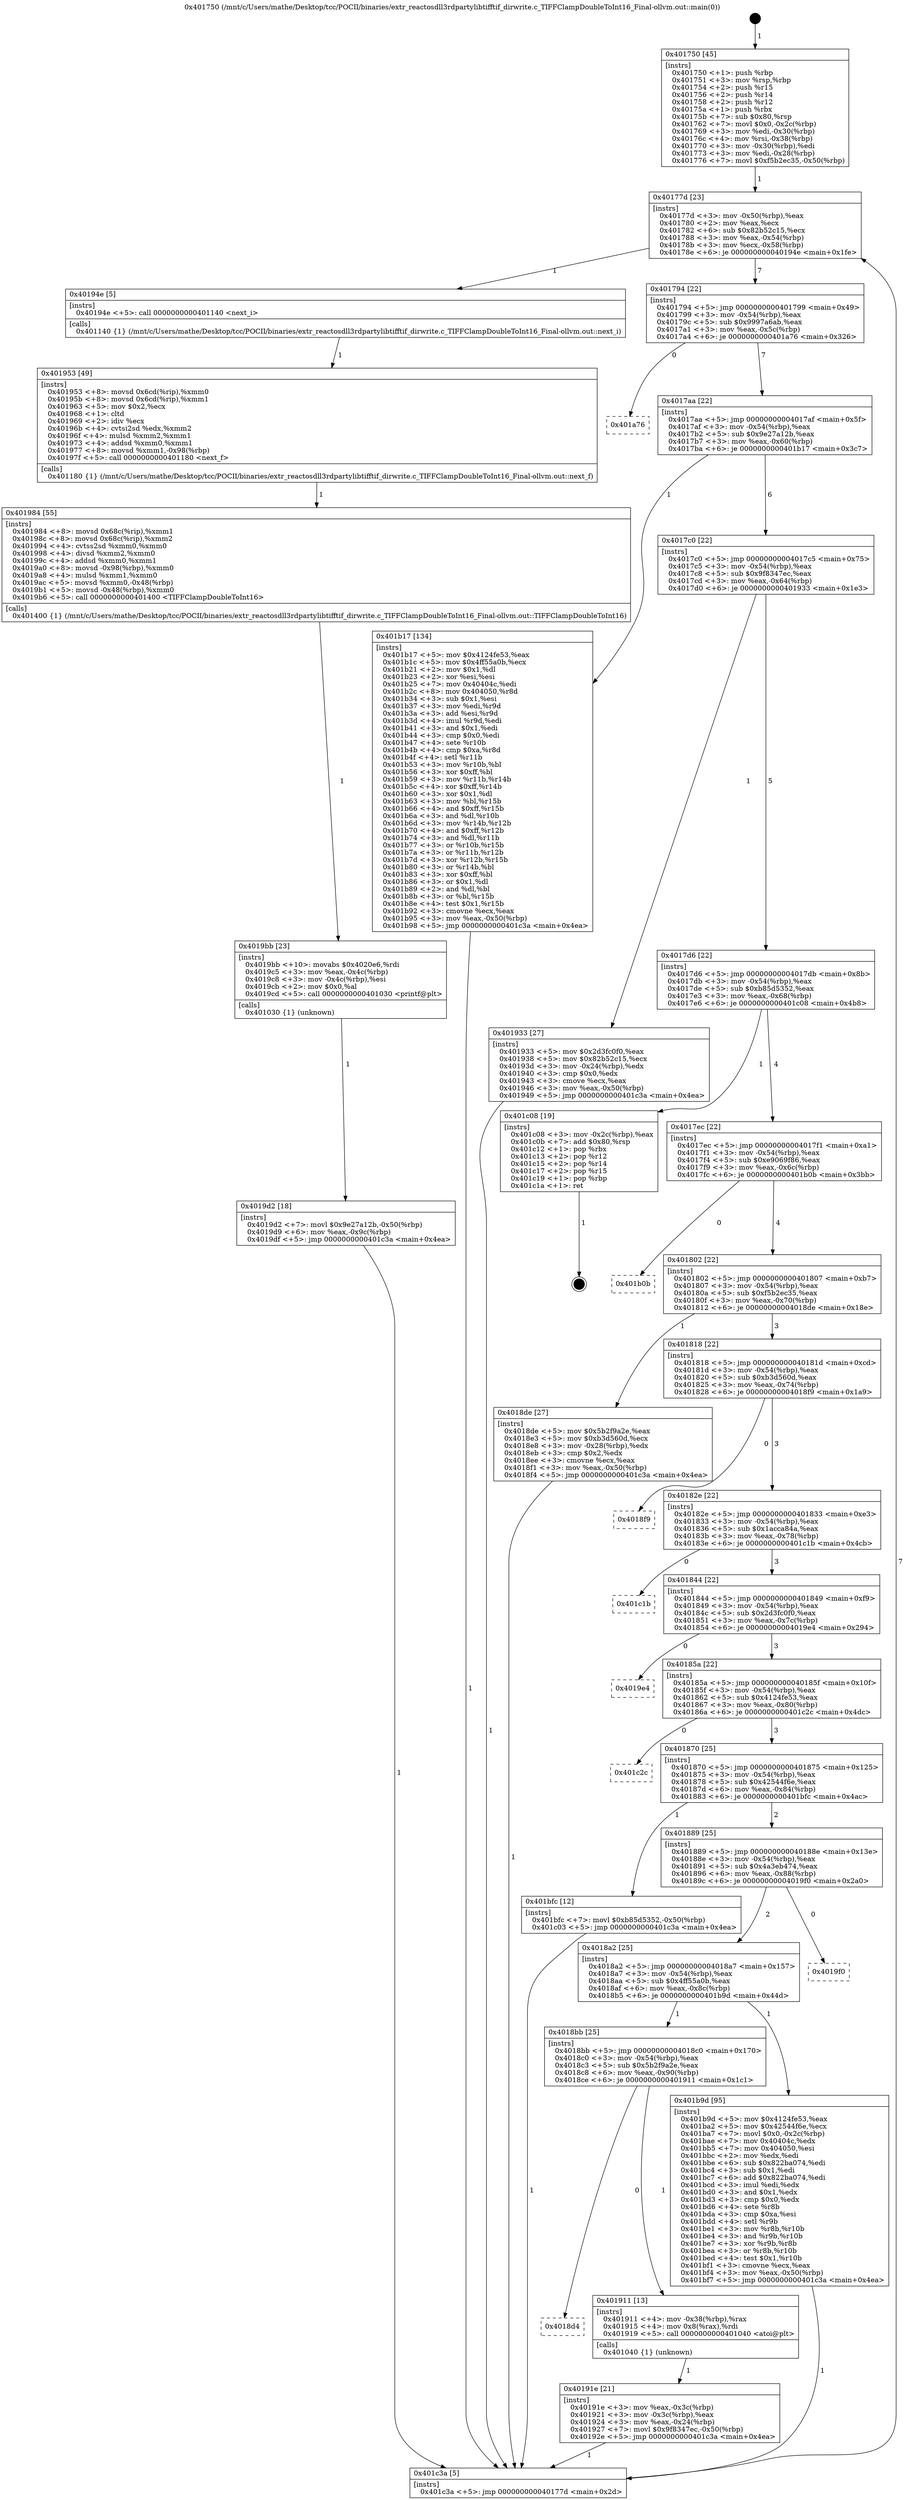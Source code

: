 digraph "0x401750" {
  label = "0x401750 (/mnt/c/Users/mathe/Desktop/tcc/POCII/binaries/extr_reactosdll3rdpartylibtifftif_dirwrite.c_TIFFClampDoubleToInt16_Final-ollvm.out::main(0))"
  labelloc = "t"
  node[shape=record]

  Entry [label="",width=0.3,height=0.3,shape=circle,fillcolor=black,style=filled]
  "0x40177d" [label="{
     0x40177d [23]\l
     | [instrs]\l
     &nbsp;&nbsp;0x40177d \<+3\>: mov -0x50(%rbp),%eax\l
     &nbsp;&nbsp;0x401780 \<+2\>: mov %eax,%ecx\l
     &nbsp;&nbsp;0x401782 \<+6\>: sub $0x82b52c15,%ecx\l
     &nbsp;&nbsp;0x401788 \<+3\>: mov %eax,-0x54(%rbp)\l
     &nbsp;&nbsp;0x40178b \<+3\>: mov %ecx,-0x58(%rbp)\l
     &nbsp;&nbsp;0x40178e \<+6\>: je 000000000040194e \<main+0x1fe\>\l
  }"]
  "0x40194e" [label="{
     0x40194e [5]\l
     | [instrs]\l
     &nbsp;&nbsp;0x40194e \<+5\>: call 0000000000401140 \<next_i\>\l
     | [calls]\l
     &nbsp;&nbsp;0x401140 \{1\} (/mnt/c/Users/mathe/Desktop/tcc/POCII/binaries/extr_reactosdll3rdpartylibtifftif_dirwrite.c_TIFFClampDoubleToInt16_Final-ollvm.out::next_i)\l
  }"]
  "0x401794" [label="{
     0x401794 [22]\l
     | [instrs]\l
     &nbsp;&nbsp;0x401794 \<+5\>: jmp 0000000000401799 \<main+0x49\>\l
     &nbsp;&nbsp;0x401799 \<+3\>: mov -0x54(%rbp),%eax\l
     &nbsp;&nbsp;0x40179c \<+5\>: sub $0x9997a6ab,%eax\l
     &nbsp;&nbsp;0x4017a1 \<+3\>: mov %eax,-0x5c(%rbp)\l
     &nbsp;&nbsp;0x4017a4 \<+6\>: je 0000000000401a76 \<main+0x326\>\l
  }"]
  Exit [label="",width=0.3,height=0.3,shape=circle,fillcolor=black,style=filled,peripheries=2]
  "0x401a76" [label="{
     0x401a76\l
  }", style=dashed]
  "0x4017aa" [label="{
     0x4017aa [22]\l
     | [instrs]\l
     &nbsp;&nbsp;0x4017aa \<+5\>: jmp 00000000004017af \<main+0x5f\>\l
     &nbsp;&nbsp;0x4017af \<+3\>: mov -0x54(%rbp),%eax\l
     &nbsp;&nbsp;0x4017b2 \<+5\>: sub $0x9e27a12b,%eax\l
     &nbsp;&nbsp;0x4017b7 \<+3\>: mov %eax,-0x60(%rbp)\l
     &nbsp;&nbsp;0x4017ba \<+6\>: je 0000000000401b17 \<main+0x3c7\>\l
  }"]
  "0x4019d2" [label="{
     0x4019d2 [18]\l
     | [instrs]\l
     &nbsp;&nbsp;0x4019d2 \<+7\>: movl $0x9e27a12b,-0x50(%rbp)\l
     &nbsp;&nbsp;0x4019d9 \<+6\>: mov %eax,-0x9c(%rbp)\l
     &nbsp;&nbsp;0x4019df \<+5\>: jmp 0000000000401c3a \<main+0x4ea\>\l
  }"]
  "0x401b17" [label="{
     0x401b17 [134]\l
     | [instrs]\l
     &nbsp;&nbsp;0x401b17 \<+5\>: mov $0x4124fe53,%eax\l
     &nbsp;&nbsp;0x401b1c \<+5\>: mov $0x4ff55a0b,%ecx\l
     &nbsp;&nbsp;0x401b21 \<+2\>: mov $0x1,%dl\l
     &nbsp;&nbsp;0x401b23 \<+2\>: xor %esi,%esi\l
     &nbsp;&nbsp;0x401b25 \<+7\>: mov 0x40404c,%edi\l
     &nbsp;&nbsp;0x401b2c \<+8\>: mov 0x404050,%r8d\l
     &nbsp;&nbsp;0x401b34 \<+3\>: sub $0x1,%esi\l
     &nbsp;&nbsp;0x401b37 \<+3\>: mov %edi,%r9d\l
     &nbsp;&nbsp;0x401b3a \<+3\>: add %esi,%r9d\l
     &nbsp;&nbsp;0x401b3d \<+4\>: imul %r9d,%edi\l
     &nbsp;&nbsp;0x401b41 \<+3\>: and $0x1,%edi\l
     &nbsp;&nbsp;0x401b44 \<+3\>: cmp $0x0,%edi\l
     &nbsp;&nbsp;0x401b47 \<+4\>: sete %r10b\l
     &nbsp;&nbsp;0x401b4b \<+4\>: cmp $0xa,%r8d\l
     &nbsp;&nbsp;0x401b4f \<+4\>: setl %r11b\l
     &nbsp;&nbsp;0x401b53 \<+3\>: mov %r10b,%bl\l
     &nbsp;&nbsp;0x401b56 \<+3\>: xor $0xff,%bl\l
     &nbsp;&nbsp;0x401b59 \<+3\>: mov %r11b,%r14b\l
     &nbsp;&nbsp;0x401b5c \<+4\>: xor $0xff,%r14b\l
     &nbsp;&nbsp;0x401b60 \<+3\>: xor $0x1,%dl\l
     &nbsp;&nbsp;0x401b63 \<+3\>: mov %bl,%r15b\l
     &nbsp;&nbsp;0x401b66 \<+4\>: and $0xff,%r15b\l
     &nbsp;&nbsp;0x401b6a \<+3\>: and %dl,%r10b\l
     &nbsp;&nbsp;0x401b6d \<+3\>: mov %r14b,%r12b\l
     &nbsp;&nbsp;0x401b70 \<+4\>: and $0xff,%r12b\l
     &nbsp;&nbsp;0x401b74 \<+3\>: and %dl,%r11b\l
     &nbsp;&nbsp;0x401b77 \<+3\>: or %r10b,%r15b\l
     &nbsp;&nbsp;0x401b7a \<+3\>: or %r11b,%r12b\l
     &nbsp;&nbsp;0x401b7d \<+3\>: xor %r12b,%r15b\l
     &nbsp;&nbsp;0x401b80 \<+3\>: or %r14b,%bl\l
     &nbsp;&nbsp;0x401b83 \<+3\>: xor $0xff,%bl\l
     &nbsp;&nbsp;0x401b86 \<+3\>: or $0x1,%dl\l
     &nbsp;&nbsp;0x401b89 \<+2\>: and %dl,%bl\l
     &nbsp;&nbsp;0x401b8b \<+3\>: or %bl,%r15b\l
     &nbsp;&nbsp;0x401b8e \<+4\>: test $0x1,%r15b\l
     &nbsp;&nbsp;0x401b92 \<+3\>: cmovne %ecx,%eax\l
     &nbsp;&nbsp;0x401b95 \<+3\>: mov %eax,-0x50(%rbp)\l
     &nbsp;&nbsp;0x401b98 \<+5\>: jmp 0000000000401c3a \<main+0x4ea\>\l
  }"]
  "0x4017c0" [label="{
     0x4017c0 [22]\l
     | [instrs]\l
     &nbsp;&nbsp;0x4017c0 \<+5\>: jmp 00000000004017c5 \<main+0x75\>\l
     &nbsp;&nbsp;0x4017c5 \<+3\>: mov -0x54(%rbp),%eax\l
     &nbsp;&nbsp;0x4017c8 \<+5\>: sub $0x9f8347ec,%eax\l
     &nbsp;&nbsp;0x4017cd \<+3\>: mov %eax,-0x64(%rbp)\l
     &nbsp;&nbsp;0x4017d0 \<+6\>: je 0000000000401933 \<main+0x1e3\>\l
  }"]
  "0x4019bb" [label="{
     0x4019bb [23]\l
     | [instrs]\l
     &nbsp;&nbsp;0x4019bb \<+10\>: movabs $0x4020e6,%rdi\l
     &nbsp;&nbsp;0x4019c5 \<+3\>: mov %eax,-0x4c(%rbp)\l
     &nbsp;&nbsp;0x4019c8 \<+3\>: mov -0x4c(%rbp),%esi\l
     &nbsp;&nbsp;0x4019cb \<+2\>: mov $0x0,%al\l
     &nbsp;&nbsp;0x4019cd \<+5\>: call 0000000000401030 \<printf@plt\>\l
     | [calls]\l
     &nbsp;&nbsp;0x401030 \{1\} (unknown)\l
  }"]
  "0x401933" [label="{
     0x401933 [27]\l
     | [instrs]\l
     &nbsp;&nbsp;0x401933 \<+5\>: mov $0x2d3fc0f0,%eax\l
     &nbsp;&nbsp;0x401938 \<+5\>: mov $0x82b52c15,%ecx\l
     &nbsp;&nbsp;0x40193d \<+3\>: mov -0x24(%rbp),%edx\l
     &nbsp;&nbsp;0x401940 \<+3\>: cmp $0x0,%edx\l
     &nbsp;&nbsp;0x401943 \<+3\>: cmove %ecx,%eax\l
     &nbsp;&nbsp;0x401946 \<+3\>: mov %eax,-0x50(%rbp)\l
     &nbsp;&nbsp;0x401949 \<+5\>: jmp 0000000000401c3a \<main+0x4ea\>\l
  }"]
  "0x4017d6" [label="{
     0x4017d6 [22]\l
     | [instrs]\l
     &nbsp;&nbsp;0x4017d6 \<+5\>: jmp 00000000004017db \<main+0x8b\>\l
     &nbsp;&nbsp;0x4017db \<+3\>: mov -0x54(%rbp),%eax\l
     &nbsp;&nbsp;0x4017de \<+5\>: sub $0xb85d5352,%eax\l
     &nbsp;&nbsp;0x4017e3 \<+3\>: mov %eax,-0x68(%rbp)\l
     &nbsp;&nbsp;0x4017e6 \<+6\>: je 0000000000401c08 \<main+0x4b8\>\l
  }"]
  "0x401984" [label="{
     0x401984 [55]\l
     | [instrs]\l
     &nbsp;&nbsp;0x401984 \<+8\>: movsd 0x68c(%rip),%xmm1\l
     &nbsp;&nbsp;0x40198c \<+8\>: movsd 0x68c(%rip),%xmm2\l
     &nbsp;&nbsp;0x401994 \<+4\>: cvtss2sd %xmm0,%xmm0\l
     &nbsp;&nbsp;0x401998 \<+4\>: divsd %xmm2,%xmm0\l
     &nbsp;&nbsp;0x40199c \<+4\>: addsd %xmm0,%xmm1\l
     &nbsp;&nbsp;0x4019a0 \<+8\>: movsd -0x98(%rbp),%xmm0\l
     &nbsp;&nbsp;0x4019a8 \<+4\>: mulsd %xmm1,%xmm0\l
     &nbsp;&nbsp;0x4019ac \<+5\>: movsd %xmm0,-0x48(%rbp)\l
     &nbsp;&nbsp;0x4019b1 \<+5\>: movsd -0x48(%rbp),%xmm0\l
     &nbsp;&nbsp;0x4019b6 \<+5\>: call 0000000000401400 \<TIFFClampDoubleToInt16\>\l
     | [calls]\l
     &nbsp;&nbsp;0x401400 \{1\} (/mnt/c/Users/mathe/Desktop/tcc/POCII/binaries/extr_reactosdll3rdpartylibtifftif_dirwrite.c_TIFFClampDoubleToInt16_Final-ollvm.out::TIFFClampDoubleToInt16)\l
  }"]
  "0x401c08" [label="{
     0x401c08 [19]\l
     | [instrs]\l
     &nbsp;&nbsp;0x401c08 \<+3\>: mov -0x2c(%rbp),%eax\l
     &nbsp;&nbsp;0x401c0b \<+7\>: add $0x80,%rsp\l
     &nbsp;&nbsp;0x401c12 \<+1\>: pop %rbx\l
     &nbsp;&nbsp;0x401c13 \<+2\>: pop %r12\l
     &nbsp;&nbsp;0x401c15 \<+2\>: pop %r14\l
     &nbsp;&nbsp;0x401c17 \<+2\>: pop %r15\l
     &nbsp;&nbsp;0x401c19 \<+1\>: pop %rbp\l
     &nbsp;&nbsp;0x401c1a \<+1\>: ret\l
  }"]
  "0x4017ec" [label="{
     0x4017ec [22]\l
     | [instrs]\l
     &nbsp;&nbsp;0x4017ec \<+5\>: jmp 00000000004017f1 \<main+0xa1\>\l
     &nbsp;&nbsp;0x4017f1 \<+3\>: mov -0x54(%rbp),%eax\l
     &nbsp;&nbsp;0x4017f4 \<+5\>: sub $0xe9069f86,%eax\l
     &nbsp;&nbsp;0x4017f9 \<+3\>: mov %eax,-0x6c(%rbp)\l
     &nbsp;&nbsp;0x4017fc \<+6\>: je 0000000000401b0b \<main+0x3bb\>\l
  }"]
  "0x401953" [label="{
     0x401953 [49]\l
     | [instrs]\l
     &nbsp;&nbsp;0x401953 \<+8\>: movsd 0x6cd(%rip),%xmm0\l
     &nbsp;&nbsp;0x40195b \<+8\>: movsd 0x6cd(%rip),%xmm1\l
     &nbsp;&nbsp;0x401963 \<+5\>: mov $0x2,%ecx\l
     &nbsp;&nbsp;0x401968 \<+1\>: cltd\l
     &nbsp;&nbsp;0x401969 \<+2\>: idiv %ecx\l
     &nbsp;&nbsp;0x40196b \<+4\>: cvtsi2sd %edx,%xmm2\l
     &nbsp;&nbsp;0x40196f \<+4\>: mulsd %xmm2,%xmm1\l
     &nbsp;&nbsp;0x401973 \<+4\>: addsd %xmm0,%xmm1\l
     &nbsp;&nbsp;0x401977 \<+8\>: movsd %xmm1,-0x98(%rbp)\l
     &nbsp;&nbsp;0x40197f \<+5\>: call 0000000000401180 \<next_f\>\l
     | [calls]\l
     &nbsp;&nbsp;0x401180 \{1\} (/mnt/c/Users/mathe/Desktop/tcc/POCII/binaries/extr_reactosdll3rdpartylibtifftif_dirwrite.c_TIFFClampDoubleToInt16_Final-ollvm.out::next_f)\l
  }"]
  "0x401b0b" [label="{
     0x401b0b\l
  }", style=dashed]
  "0x401802" [label="{
     0x401802 [22]\l
     | [instrs]\l
     &nbsp;&nbsp;0x401802 \<+5\>: jmp 0000000000401807 \<main+0xb7\>\l
     &nbsp;&nbsp;0x401807 \<+3\>: mov -0x54(%rbp),%eax\l
     &nbsp;&nbsp;0x40180a \<+5\>: sub $0xf5b2ec35,%eax\l
     &nbsp;&nbsp;0x40180f \<+3\>: mov %eax,-0x70(%rbp)\l
     &nbsp;&nbsp;0x401812 \<+6\>: je 00000000004018de \<main+0x18e\>\l
  }"]
  "0x40191e" [label="{
     0x40191e [21]\l
     | [instrs]\l
     &nbsp;&nbsp;0x40191e \<+3\>: mov %eax,-0x3c(%rbp)\l
     &nbsp;&nbsp;0x401921 \<+3\>: mov -0x3c(%rbp),%eax\l
     &nbsp;&nbsp;0x401924 \<+3\>: mov %eax,-0x24(%rbp)\l
     &nbsp;&nbsp;0x401927 \<+7\>: movl $0x9f8347ec,-0x50(%rbp)\l
     &nbsp;&nbsp;0x40192e \<+5\>: jmp 0000000000401c3a \<main+0x4ea\>\l
  }"]
  "0x4018de" [label="{
     0x4018de [27]\l
     | [instrs]\l
     &nbsp;&nbsp;0x4018de \<+5\>: mov $0x5b2f9a2e,%eax\l
     &nbsp;&nbsp;0x4018e3 \<+5\>: mov $0xb3d560d,%ecx\l
     &nbsp;&nbsp;0x4018e8 \<+3\>: mov -0x28(%rbp),%edx\l
     &nbsp;&nbsp;0x4018eb \<+3\>: cmp $0x2,%edx\l
     &nbsp;&nbsp;0x4018ee \<+3\>: cmovne %ecx,%eax\l
     &nbsp;&nbsp;0x4018f1 \<+3\>: mov %eax,-0x50(%rbp)\l
     &nbsp;&nbsp;0x4018f4 \<+5\>: jmp 0000000000401c3a \<main+0x4ea\>\l
  }"]
  "0x401818" [label="{
     0x401818 [22]\l
     | [instrs]\l
     &nbsp;&nbsp;0x401818 \<+5\>: jmp 000000000040181d \<main+0xcd\>\l
     &nbsp;&nbsp;0x40181d \<+3\>: mov -0x54(%rbp),%eax\l
     &nbsp;&nbsp;0x401820 \<+5\>: sub $0xb3d560d,%eax\l
     &nbsp;&nbsp;0x401825 \<+3\>: mov %eax,-0x74(%rbp)\l
     &nbsp;&nbsp;0x401828 \<+6\>: je 00000000004018f9 \<main+0x1a9\>\l
  }"]
  "0x401c3a" [label="{
     0x401c3a [5]\l
     | [instrs]\l
     &nbsp;&nbsp;0x401c3a \<+5\>: jmp 000000000040177d \<main+0x2d\>\l
  }"]
  "0x401750" [label="{
     0x401750 [45]\l
     | [instrs]\l
     &nbsp;&nbsp;0x401750 \<+1\>: push %rbp\l
     &nbsp;&nbsp;0x401751 \<+3\>: mov %rsp,%rbp\l
     &nbsp;&nbsp;0x401754 \<+2\>: push %r15\l
     &nbsp;&nbsp;0x401756 \<+2\>: push %r14\l
     &nbsp;&nbsp;0x401758 \<+2\>: push %r12\l
     &nbsp;&nbsp;0x40175a \<+1\>: push %rbx\l
     &nbsp;&nbsp;0x40175b \<+7\>: sub $0x80,%rsp\l
     &nbsp;&nbsp;0x401762 \<+7\>: movl $0x0,-0x2c(%rbp)\l
     &nbsp;&nbsp;0x401769 \<+3\>: mov %edi,-0x30(%rbp)\l
     &nbsp;&nbsp;0x40176c \<+4\>: mov %rsi,-0x38(%rbp)\l
     &nbsp;&nbsp;0x401770 \<+3\>: mov -0x30(%rbp),%edi\l
     &nbsp;&nbsp;0x401773 \<+3\>: mov %edi,-0x28(%rbp)\l
     &nbsp;&nbsp;0x401776 \<+7\>: movl $0xf5b2ec35,-0x50(%rbp)\l
  }"]
  "0x4018d4" [label="{
     0x4018d4\l
  }", style=dashed]
  "0x4018f9" [label="{
     0x4018f9\l
  }", style=dashed]
  "0x40182e" [label="{
     0x40182e [22]\l
     | [instrs]\l
     &nbsp;&nbsp;0x40182e \<+5\>: jmp 0000000000401833 \<main+0xe3\>\l
     &nbsp;&nbsp;0x401833 \<+3\>: mov -0x54(%rbp),%eax\l
     &nbsp;&nbsp;0x401836 \<+5\>: sub $0x1acca84a,%eax\l
     &nbsp;&nbsp;0x40183b \<+3\>: mov %eax,-0x78(%rbp)\l
     &nbsp;&nbsp;0x40183e \<+6\>: je 0000000000401c1b \<main+0x4cb\>\l
  }"]
  "0x401911" [label="{
     0x401911 [13]\l
     | [instrs]\l
     &nbsp;&nbsp;0x401911 \<+4\>: mov -0x38(%rbp),%rax\l
     &nbsp;&nbsp;0x401915 \<+4\>: mov 0x8(%rax),%rdi\l
     &nbsp;&nbsp;0x401919 \<+5\>: call 0000000000401040 \<atoi@plt\>\l
     | [calls]\l
     &nbsp;&nbsp;0x401040 \{1\} (unknown)\l
  }"]
  "0x401c1b" [label="{
     0x401c1b\l
  }", style=dashed]
  "0x401844" [label="{
     0x401844 [22]\l
     | [instrs]\l
     &nbsp;&nbsp;0x401844 \<+5\>: jmp 0000000000401849 \<main+0xf9\>\l
     &nbsp;&nbsp;0x401849 \<+3\>: mov -0x54(%rbp),%eax\l
     &nbsp;&nbsp;0x40184c \<+5\>: sub $0x2d3fc0f0,%eax\l
     &nbsp;&nbsp;0x401851 \<+3\>: mov %eax,-0x7c(%rbp)\l
     &nbsp;&nbsp;0x401854 \<+6\>: je 00000000004019e4 \<main+0x294\>\l
  }"]
  "0x4018bb" [label="{
     0x4018bb [25]\l
     | [instrs]\l
     &nbsp;&nbsp;0x4018bb \<+5\>: jmp 00000000004018c0 \<main+0x170\>\l
     &nbsp;&nbsp;0x4018c0 \<+3\>: mov -0x54(%rbp),%eax\l
     &nbsp;&nbsp;0x4018c3 \<+5\>: sub $0x5b2f9a2e,%eax\l
     &nbsp;&nbsp;0x4018c8 \<+6\>: mov %eax,-0x90(%rbp)\l
     &nbsp;&nbsp;0x4018ce \<+6\>: je 0000000000401911 \<main+0x1c1\>\l
  }"]
  "0x4019e4" [label="{
     0x4019e4\l
  }", style=dashed]
  "0x40185a" [label="{
     0x40185a [22]\l
     | [instrs]\l
     &nbsp;&nbsp;0x40185a \<+5\>: jmp 000000000040185f \<main+0x10f\>\l
     &nbsp;&nbsp;0x40185f \<+3\>: mov -0x54(%rbp),%eax\l
     &nbsp;&nbsp;0x401862 \<+5\>: sub $0x4124fe53,%eax\l
     &nbsp;&nbsp;0x401867 \<+3\>: mov %eax,-0x80(%rbp)\l
     &nbsp;&nbsp;0x40186a \<+6\>: je 0000000000401c2c \<main+0x4dc\>\l
  }"]
  "0x401b9d" [label="{
     0x401b9d [95]\l
     | [instrs]\l
     &nbsp;&nbsp;0x401b9d \<+5\>: mov $0x4124fe53,%eax\l
     &nbsp;&nbsp;0x401ba2 \<+5\>: mov $0x42544f6e,%ecx\l
     &nbsp;&nbsp;0x401ba7 \<+7\>: movl $0x0,-0x2c(%rbp)\l
     &nbsp;&nbsp;0x401bae \<+7\>: mov 0x40404c,%edx\l
     &nbsp;&nbsp;0x401bb5 \<+7\>: mov 0x404050,%esi\l
     &nbsp;&nbsp;0x401bbc \<+2\>: mov %edx,%edi\l
     &nbsp;&nbsp;0x401bbe \<+6\>: sub $0x822ba074,%edi\l
     &nbsp;&nbsp;0x401bc4 \<+3\>: sub $0x1,%edi\l
     &nbsp;&nbsp;0x401bc7 \<+6\>: add $0x822ba074,%edi\l
     &nbsp;&nbsp;0x401bcd \<+3\>: imul %edi,%edx\l
     &nbsp;&nbsp;0x401bd0 \<+3\>: and $0x1,%edx\l
     &nbsp;&nbsp;0x401bd3 \<+3\>: cmp $0x0,%edx\l
     &nbsp;&nbsp;0x401bd6 \<+4\>: sete %r8b\l
     &nbsp;&nbsp;0x401bda \<+3\>: cmp $0xa,%esi\l
     &nbsp;&nbsp;0x401bdd \<+4\>: setl %r9b\l
     &nbsp;&nbsp;0x401be1 \<+3\>: mov %r8b,%r10b\l
     &nbsp;&nbsp;0x401be4 \<+3\>: and %r9b,%r10b\l
     &nbsp;&nbsp;0x401be7 \<+3\>: xor %r9b,%r8b\l
     &nbsp;&nbsp;0x401bea \<+3\>: or %r8b,%r10b\l
     &nbsp;&nbsp;0x401bed \<+4\>: test $0x1,%r10b\l
     &nbsp;&nbsp;0x401bf1 \<+3\>: cmovne %ecx,%eax\l
     &nbsp;&nbsp;0x401bf4 \<+3\>: mov %eax,-0x50(%rbp)\l
     &nbsp;&nbsp;0x401bf7 \<+5\>: jmp 0000000000401c3a \<main+0x4ea\>\l
  }"]
  "0x401c2c" [label="{
     0x401c2c\l
  }", style=dashed]
  "0x401870" [label="{
     0x401870 [25]\l
     | [instrs]\l
     &nbsp;&nbsp;0x401870 \<+5\>: jmp 0000000000401875 \<main+0x125\>\l
     &nbsp;&nbsp;0x401875 \<+3\>: mov -0x54(%rbp),%eax\l
     &nbsp;&nbsp;0x401878 \<+5\>: sub $0x42544f6e,%eax\l
     &nbsp;&nbsp;0x40187d \<+6\>: mov %eax,-0x84(%rbp)\l
     &nbsp;&nbsp;0x401883 \<+6\>: je 0000000000401bfc \<main+0x4ac\>\l
  }"]
  "0x4018a2" [label="{
     0x4018a2 [25]\l
     | [instrs]\l
     &nbsp;&nbsp;0x4018a2 \<+5\>: jmp 00000000004018a7 \<main+0x157\>\l
     &nbsp;&nbsp;0x4018a7 \<+3\>: mov -0x54(%rbp),%eax\l
     &nbsp;&nbsp;0x4018aa \<+5\>: sub $0x4ff55a0b,%eax\l
     &nbsp;&nbsp;0x4018af \<+6\>: mov %eax,-0x8c(%rbp)\l
     &nbsp;&nbsp;0x4018b5 \<+6\>: je 0000000000401b9d \<main+0x44d\>\l
  }"]
  "0x401bfc" [label="{
     0x401bfc [12]\l
     | [instrs]\l
     &nbsp;&nbsp;0x401bfc \<+7\>: movl $0xb85d5352,-0x50(%rbp)\l
     &nbsp;&nbsp;0x401c03 \<+5\>: jmp 0000000000401c3a \<main+0x4ea\>\l
  }"]
  "0x401889" [label="{
     0x401889 [25]\l
     | [instrs]\l
     &nbsp;&nbsp;0x401889 \<+5\>: jmp 000000000040188e \<main+0x13e\>\l
     &nbsp;&nbsp;0x40188e \<+3\>: mov -0x54(%rbp),%eax\l
     &nbsp;&nbsp;0x401891 \<+5\>: sub $0x4a3eb474,%eax\l
     &nbsp;&nbsp;0x401896 \<+6\>: mov %eax,-0x88(%rbp)\l
     &nbsp;&nbsp;0x40189c \<+6\>: je 00000000004019f0 \<main+0x2a0\>\l
  }"]
  "0x4019f0" [label="{
     0x4019f0\l
  }", style=dashed]
  Entry -> "0x401750" [label=" 1"]
  "0x40177d" -> "0x40194e" [label=" 1"]
  "0x40177d" -> "0x401794" [label=" 7"]
  "0x401c08" -> Exit [label=" 1"]
  "0x401794" -> "0x401a76" [label=" 0"]
  "0x401794" -> "0x4017aa" [label=" 7"]
  "0x401bfc" -> "0x401c3a" [label=" 1"]
  "0x4017aa" -> "0x401b17" [label=" 1"]
  "0x4017aa" -> "0x4017c0" [label=" 6"]
  "0x401b9d" -> "0x401c3a" [label=" 1"]
  "0x4017c0" -> "0x401933" [label=" 1"]
  "0x4017c0" -> "0x4017d6" [label=" 5"]
  "0x401b17" -> "0x401c3a" [label=" 1"]
  "0x4017d6" -> "0x401c08" [label=" 1"]
  "0x4017d6" -> "0x4017ec" [label=" 4"]
  "0x4019d2" -> "0x401c3a" [label=" 1"]
  "0x4017ec" -> "0x401b0b" [label=" 0"]
  "0x4017ec" -> "0x401802" [label=" 4"]
  "0x4019bb" -> "0x4019d2" [label=" 1"]
  "0x401802" -> "0x4018de" [label=" 1"]
  "0x401802" -> "0x401818" [label=" 3"]
  "0x4018de" -> "0x401c3a" [label=" 1"]
  "0x401750" -> "0x40177d" [label=" 1"]
  "0x401c3a" -> "0x40177d" [label=" 7"]
  "0x401984" -> "0x4019bb" [label=" 1"]
  "0x401818" -> "0x4018f9" [label=" 0"]
  "0x401818" -> "0x40182e" [label=" 3"]
  "0x401953" -> "0x401984" [label=" 1"]
  "0x40182e" -> "0x401c1b" [label=" 0"]
  "0x40182e" -> "0x401844" [label=" 3"]
  "0x40194e" -> "0x401953" [label=" 1"]
  "0x401844" -> "0x4019e4" [label=" 0"]
  "0x401844" -> "0x40185a" [label=" 3"]
  "0x40191e" -> "0x401c3a" [label=" 1"]
  "0x40185a" -> "0x401c2c" [label=" 0"]
  "0x40185a" -> "0x401870" [label=" 3"]
  "0x401911" -> "0x40191e" [label=" 1"]
  "0x401870" -> "0x401bfc" [label=" 1"]
  "0x401870" -> "0x401889" [label=" 2"]
  "0x4018bb" -> "0x401911" [label=" 1"]
  "0x401889" -> "0x4019f0" [label=" 0"]
  "0x401889" -> "0x4018a2" [label=" 2"]
  "0x4018bb" -> "0x4018d4" [label=" 0"]
  "0x4018a2" -> "0x401b9d" [label=" 1"]
  "0x4018a2" -> "0x4018bb" [label=" 1"]
  "0x401933" -> "0x401c3a" [label=" 1"]
}
